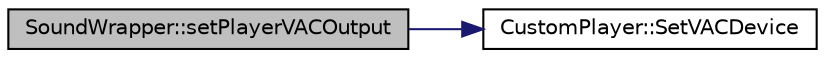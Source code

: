 digraph "SoundWrapper::setPlayerVACOutput"
{
 // LATEX_PDF_SIZE
  edge [fontname="Helvetica",fontsize="10",labelfontname="Helvetica",labelfontsize="10"];
  node [fontname="Helvetica",fontsize="10",shape=record];
  rankdir="LR";
  Node39 [label="SoundWrapper::setPlayerVACOutput",height=0.2,width=0.4,color="black", fillcolor="grey75", style="filled", fontcolor="black",tooltip="Set the index of the VAC output device."];
  Node39 -> Node40 [color="midnightblue",fontsize="10",style="solid",fontname="Helvetica"];
  Node40 [label="CustomPlayer::SetVACDevice",height=0.2,width=0.4,color="black", fillcolor="white", style="filled",URL="$class_custom_player.html#af121c5c21d552b3eb39a0c7ac2cf4b9f",tooltip="SetVACDevice Sets the VAC output device of the player."];
}
